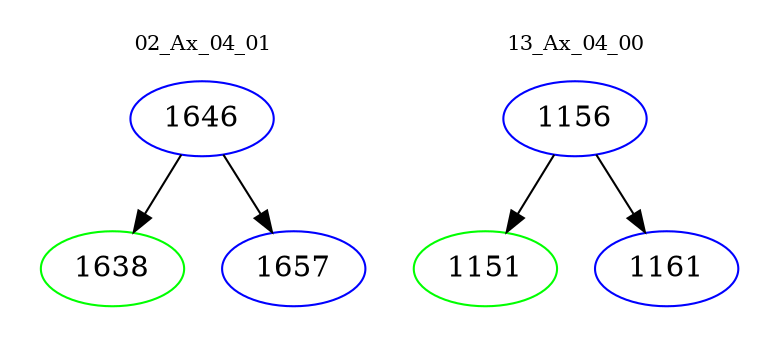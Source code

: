 digraph{
subgraph cluster_0 {
color = white
label = "02_Ax_04_01";
fontsize=10;
T0_1646 [label="1646", color="blue"]
T0_1646 -> T0_1638 [color="black"]
T0_1638 [label="1638", color="green"]
T0_1646 -> T0_1657 [color="black"]
T0_1657 [label="1657", color="blue"]
}
subgraph cluster_1 {
color = white
label = "13_Ax_04_00";
fontsize=10;
T1_1156 [label="1156", color="blue"]
T1_1156 -> T1_1151 [color="black"]
T1_1151 [label="1151", color="green"]
T1_1156 -> T1_1161 [color="black"]
T1_1161 [label="1161", color="blue"]
}
}
